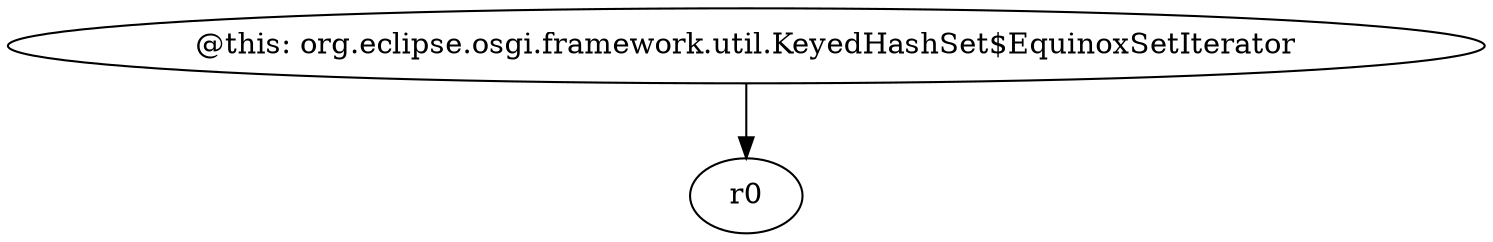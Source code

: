 digraph g {
0[label="@this: org.eclipse.osgi.framework.util.KeyedHashSet$EquinoxSetIterator"]
1[label="r0"]
0->1[label=""]
}